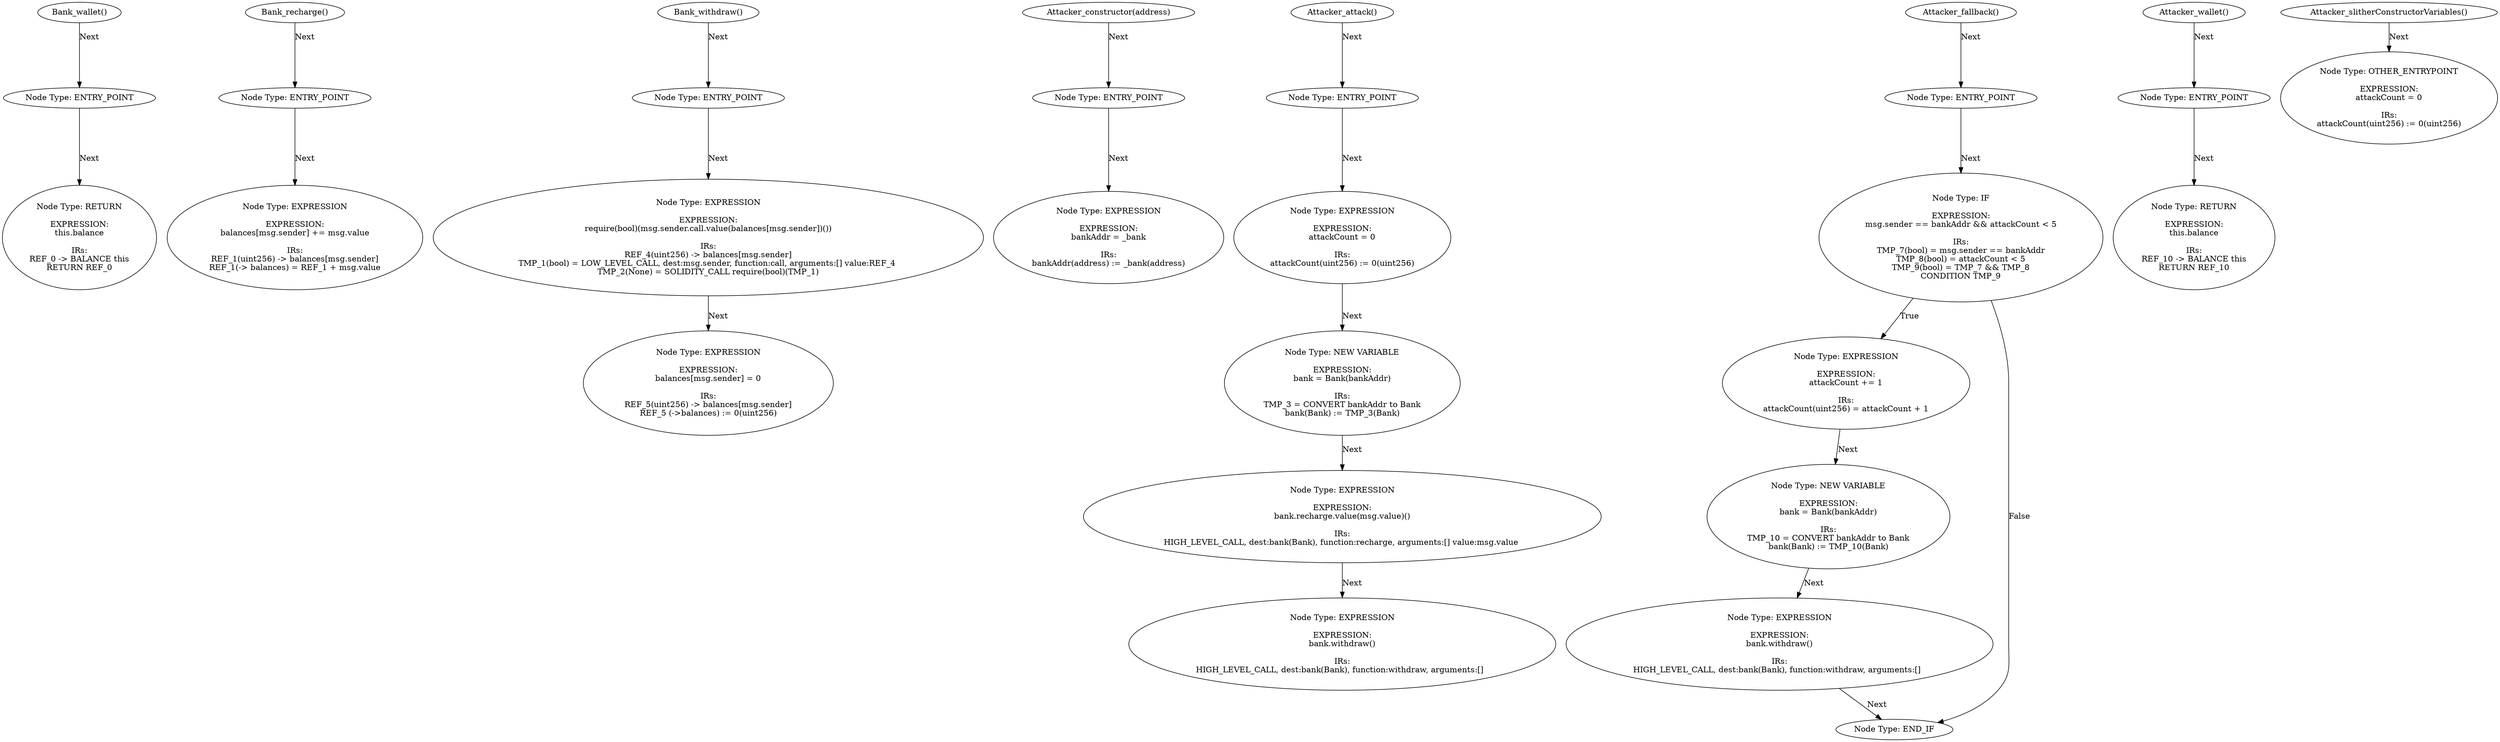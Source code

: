 digraph "" {
	node [label="\N"];
	Bank_wallet_0	[contract_name=Bank,
		function_fullname="wallet()",
		label="Node Type: ENTRY_POINT
",
		node_expression=None,
		node_irs=None,
		node_type=ENTRY_POINT];
	Bank_wallet_1	[contract_name=Bank,
		function_fullname="wallet()",
		label="Node Type: RETURN

EXPRESSION:
this.balance

IRs:
REF_0 -> BALANCE this
RETURN REF_0",
		node_expression="this.balance",
		node_irs="REF_0 -> BALANCE this
RETURN REF_0",
		node_type=RETURN];
	Bank_wallet_0 -> Bank_wallet_1	[key=0,
		edge_type=next,
		label=Next];
	"Bank_wallet_function.name"	[contract_name=Bank,
		function_fullname="wallet()",
		label="Bank_wallet()",
		node_expression=None,
		node_irs=None,
		node_type=FUNCTION_NAME];
	"Bank_wallet_function.name" -> Bank_wallet_0	[key=0,
		edge_type=next,
		label=Next];
	Bank_recharge_0	[contract_name=Bank,
		function_fullname="recharge()",
		label="Node Type: ENTRY_POINT
",
		node_expression=None,
		node_irs=None,
		node_type=ENTRY_POINT];
	Bank_recharge_1	[contract_name=Bank,
		function_fullname="recharge()",
		label="Node Type: EXPRESSION

EXPRESSION:
balances[msg.sender] += msg.value

IRs:
REF_1(uint256) -> balances[msg.sender]
REF_1(-> balances) = \
REF_1 + msg.value",
		node_expression="balances[msg.sender] += msg.value",
		node_irs="REF_1(uint256) -> balances[msg.sender]
REF_1(-> balances) = REF_1 + msg.value",
		node_type=EXPRESSION];
	Bank_recharge_0 -> Bank_recharge_1	[key=0,
		edge_type=next,
		label=Next];
	"Bank_recharge_function.name"	[contract_name=Bank,
		function_fullname="recharge()",
		label="Bank_recharge()",
		node_expression=None,
		node_irs=None,
		node_type=FUNCTION_NAME];
	"Bank_recharge_function.name" -> Bank_recharge_0	[key=0,
		edge_type=next,
		label=Next];
	Bank_withdraw_0	[contract_name=Bank,
		function_fullname="withdraw()",
		label="Node Type: ENTRY_POINT
",
		node_expression=None,
		node_irs=None,
		node_type=ENTRY_POINT];
	Bank_withdraw_1	[contract_name=Bank,
		function_fullname="withdraw()",
		label="Node Type: EXPRESSION

EXPRESSION:
require(bool)(msg.sender.call.value(balances[msg.sender])())

IRs:
REF_4(uint256) -> balances[\
msg.sender]
TMP_1(bool) = LOW_LEVEL_CALL, dest:msg.sender, function:call, arguments:[] value:REF_4 
TMP_2(None) = SOLIDITY_CALL \
require(bool)(TMP_1)",
		node_expression="require(bool)(msg.sender.call.value(balances[msg.sender])())",
		node_irs="REF_4(uint256) -> balances[msg.sender]
TMP_1(bool) = LOW_LEVEL_CALL, dest:msg.sender, function:call, arguments:[] value:REF_4 
TMP_\
2(None) = SOLIDITY_CALL require(bool)(TMP_1)",
		node_type=EXPRESSION];
	Bank_withdraw_0 -> Bank_withdraw_1	[key=0,
		edge_type=next,
		label=Next];
	Bank_withdraw_2	[contract_name=Bank,
		function_fullname="withdraw()",
		label="Node Type: EXPRESSION

EXPRESSION:
balances[msg.sender] = 0

IRs:
REF_5(uint256) -> balances[msg.sender]
REF_5 (->balances) := 0(\
uint256)",
		node_expression="balances[msg.sender] = 0",
		node_irs="REF_5(uint256) -> balances[msg.sender]
REF_5 (->balances) := 0(uint256)",
		node_type=EXPRESSION];
	Bank_withdraw_1 -> Bank_withdraw_2	[key=0,
		edge_type=next,
		label=Next];
	"Bank_withdraw_function.name"	[contract_name=Bank,
		function_fullname="withdraw()",
		label="Bank_withdraw()",
		node_expression=None,
		node_irs=None,
		node_type=FUNCTION_NAME];
	"Bank_withdraw_function.name" -> Bank_withdraw_0	[key=0,
		edge_type=next,
		label=Next];
	Attacker_constructor_0	[contract_name=Attacker,
		function_fullname="constructor(address)",
		label="Node Type: ENTRY_POINT
",
		node_expression=None,
		node_irs=None,
		node_type=ENTRY_POINT];
	Attacker_constructor_1	[contract_name=Attacker,
		function_fullname="constructor(address)",
		label="Node Type: EXPRESSION

EXPRESSION:
bankAddr = _bank

IRs:
bankAddr(address) := _bank(address)",
		node_expression="bankAddr = _bank",
		node_irs="bankAddr(address) := _bank(address)",
		node_type=EXPRESSION];
	Attacker_constructor_0 -> Attacker_constructor_1	[key=0,
		edge_type=next,
		label=Next];
	"Attacker_constructor_function.name"	[contract_name=Attacker,
		function_fullname="constructor(address)",
		label="Attacker_constructor(address)",
		node_expression=None,
		node_irs=None,
		node_type=FUNCTION_NAME];
	"Attacker_constructor_function.name" -> Attacker_constructor_0	[key=0,
		edge_type=next,
		label=Next];
	Attacker_attack_0	[contract_name=Attacker,
		function_fullname="attack()",
		label="Node Type: ENTRY_POINT
",
		node_expression=None,
		node_irs=None,
		node_type=ENTRY_POINT];
	Attacker_attack_1	[contract_name=Attacker,
		function_fullname="attack()",
		label="Node Type: EXPRESSION

EXPRESSION:
attackCount = 0

IRs:
attackCount(uint256) := 0(uint256)",
		node_expression="attackCount = 0",
		node_irs="attackCount(uint256) := 0(uint256)",
		node_type=EXPRESSION];
	Attacker_attack_0 -> Attacker_attack_1	[key=0,
		edge_type=next,
		label=Next];
	Attacker_attack_2	[contract_name=Attacker,
		function_fullname="attack()",
		label="Node Type: NEW VARIABLE

EXPRESSION:
bank = Bank(bankAddr)

IRs:
TMP_3 = CONVERT bankAddr to Bank
bank(Bank) := TMP_3(Bank)",
		node_expression="bank = Bank(bankAddr)",
		node_irs="TMP_3 = CONVERT bankAddr to Bank
bank(Bank) := TMP_3(Bank)",
		node_type="NEW VARIABLE"];
	Attacker_attack_1 -> Attacker_attack_2	[key=0,
		edge_type=next,
		label=Next];
	Attacker_attack_3	[contract_name=Attacker,
		function_fullname="attack()",
		label="Node Type: EXPRESSION

EXPRESSION:
bank.recharge.value(msg.value)()

IRs:
HIGH_LEVEL_CALL, dest:bank(Bank), function:recharge, arguments:[] \
value:msg.value ",
		node_expression="bank.recharge.value(msg.value)()",
		node_irs="HIGH_LEVEL_CALL, dest:bank(Bank), function:recharge, arguments:[] value:msg.value ",
		node_type=EXPRESSION];
	Attacker_attack_2 -> Attacker_attack_3	[key=0,
		edge_type=next,
		label=Next];
	Attacker_attack_4	[contract_name=Attacker,
		function_fullname="attack()",
		label="Node Type: EXPRESSION

EXPRESSION:
bank.withdraw()

IRs:
HIGH_LEVEL_CALL, dest:bank(Bank), function:withdraw, arguments:[]  ",
		node_expression="bank.withdraw()",
		node_irs="HIGH_LEVEL_CALL, dest:bank(Bank), function:withdraw, arguments:[]  ",
		node_type=EXPRESSION];
	Attacker_attack_3 -> Attacker_attack_4	[key=0,
		edge_type=next,
		label=Next];
	"Attacker_attack_function.name"	[contract_name=Attacker,
		function_fullname="attack()",
		label="Attacker_attack()",
		node_expression=None,
		node_irs=None,
		node_type=FUNCTION_NAME];
	"Attacker_attack_function.name" -> Attacker_attack_0	[key=0,
		edge_type=next,
		label=Next];
	Attacker_fallback_0	[contract_name=Attacker,
		function_fullname="fallback()",
		label="Node Type: ENTRY_POINT
",
		node_expression=None,
		node_irs=None,
		node_type=ENTRY_POINT];
	Attacker_fallback_1	[contract_name=Attacker,
		function_fullname="fallback()",
		label="Node Type: IF

EXPRESSION:
msg.sender == bankAddr && attackCount < 5

IRs:
TMP_7(bool) = msg.sender == bankAddr
TMP_8(bool) = attackCount < \
5
TMP_9(bool) = TMP_7 && TMP_8
CONDITION TMP_9",
		node_expression="msg.sender == bankAddr && attackCount < 5",
		node_irs="TMP_7(bool) = msg.sender == bankAddr
TMP_8(bool) = attackCount < 5
TMP_9(bool) = TMP_7 && TMP_8
CONDITION TMP_9",
		node_type=IF];
	Attacker_fallback_0 -> Attacker_fallback_1	[key=0,
		edge_type=next,
		label=Next];
	Attacker_fallback_2	[contract_name=Attacker,
		function_fullname="fallback()",
		label="Node Type: EXPRESSION

EXPRESSION:
attackCount += 1

IRs:
attackCount(uint256) = attackCount + 1",
		node_expression="attackCount += 1",
		node_irs="attackCount(uint256) = attackCount + 1",
		node_type=EXPRESSION];
	Attacker_fallback_1 -> Attacker_fallback_2	[key=0,
		edge_type=if_true,
		label=True];
	Attacker_fallback_5	[contract_name=Attacker,
		function_fullname="fallback()",
		label="Node Type: END_IF
",
		node_expression=None,
		node_irs=None,
		node_type=END_IF];
	Attacker_fallback_1 -> Attacker_fallback_5	[key=0,
		edge_type=if_false,
		label=False];
	Attacker_fallback_3	[contract_name=Attacker,
		function_fullname="fallback()",
		label="Node Type: NEW VARIABLE

EXPRESSION:
bank = Bank(bankAddr)

IRs:
TMP_10 = CONVERT bankAddr to Bank
bank(Bank) := TMP_10(Bank)",
		node_expression="bank = Bank(bankAddr)",
		node_irs="TMP_10 = CONVERT bankAddr to Bank
bank(Bank) := TMP_10(Bank)",
		node_type="NEW VARIABLE"];
	Attacker_fallback_2 -> Attacker_fallback_3	[key=0,
		edge_type=next,
		label=Next];
	Attacker_fallback_4	[contract_name=Attacker,
		function_fullname="fallback()",
		label="Node Type: EXPRESSION

EXPRESSION:
bank.withdraw()

IRs:
HIGH_LEVEL_CALL, dest:bank(Bank), function:withdraw, arguments:[]  ",
		node_expression="bank.withdraw()",
		node_irs="HIGH_LEVEL_CALL, dest:bank(Bank), function:withdraw, arguments:[]  ",
		node_type=EXPRESSION];
	Attacker_fallback_3 -> Attacker_fallback_4	[key=0,
		edge_type=next,
		label=Next];
	Attacker_fallback_4 -> Attacker_fallback_5	[key=0,
		edge_type=next,
		label=Next];
	"Attacker_fallback_function.name"	[contract_name=Attacker,
		function_fullname="fallback()",
		label="Attacker_fallback()",
		node_expression=None,
		node_irs=None,
		node_type=FUNCTION_NAME];
	"Attacker_fallback_function.name" -> Attacker_fallback_0	[key=0,
		edge_type=next,
		label=Next];
	Attacker_wallet_0	[contract_name=Attacker,
		function_fullname="wallet()",
		label="Node Type: ENTRY_POINT
",
		node_expression=None,
		node_irs=None,
		node_type=ENTRY_POINT];
	Attacker_wallet_1	[contract_name=Attacker,
		function_fullname="wallet()",
		label="Node Type: RETURN

EXPRESSION:
this.balance

IRs:
REF_10 -> BALANCE this
RETURN REF_10",
		node_expression="this.balance",
		node_irs="REF_10 -> BALANCE this
RETURN REF_10",
		node_type=RETURN];
	Attacker_wallet_0 -> Attacker_wallet_1	[key=0,
		edge_type=next,
		label=Next];
	"Attacker_wallet_function.name"	[contract_name=Attacker,
		function_fullname="wallet()",
		label="Attacker_wallet()",
		node_expression=None,
		node_irs=None,
		node_type=FUNCTION_NAME];
	"Attacker_wallet_function.name" -> Attacker_wallet_0	[key=0,
		edge_type=next,
		label=Next];
	Attacker_slitherConstructorVariables_0	[contract_name=Attacker,
		function_fullname="slitherConstructorVariables()",
		label="Node Type: OTHER_ENTRYPOINT

EXPRESSION:
attackCount = 0

IRs:
attackCount(uint256) := 0(uint256)",
		node_expression="attackCount = 0",
		node_irs="attackCount(uint256) := 0(uint256)",
		node_type=OTHER_ENTRYPOINT];
	"Attacker_slitherConstructorVariables_function.name"	[contract_name=Attacker,
		function_fullname="slitherConstructorVariables()",
		label="Attacker_slitherConstructorVariables()",
		node_expression=None,
		node_irs=None,
		node_type=FUNCTION_NAME];
	"Attacker_slitherConstructorVariables_function.name" -> Attacker_slitherConstructorVariables_0	[key=0,
		edge_type=next,
		label=Next];
}
